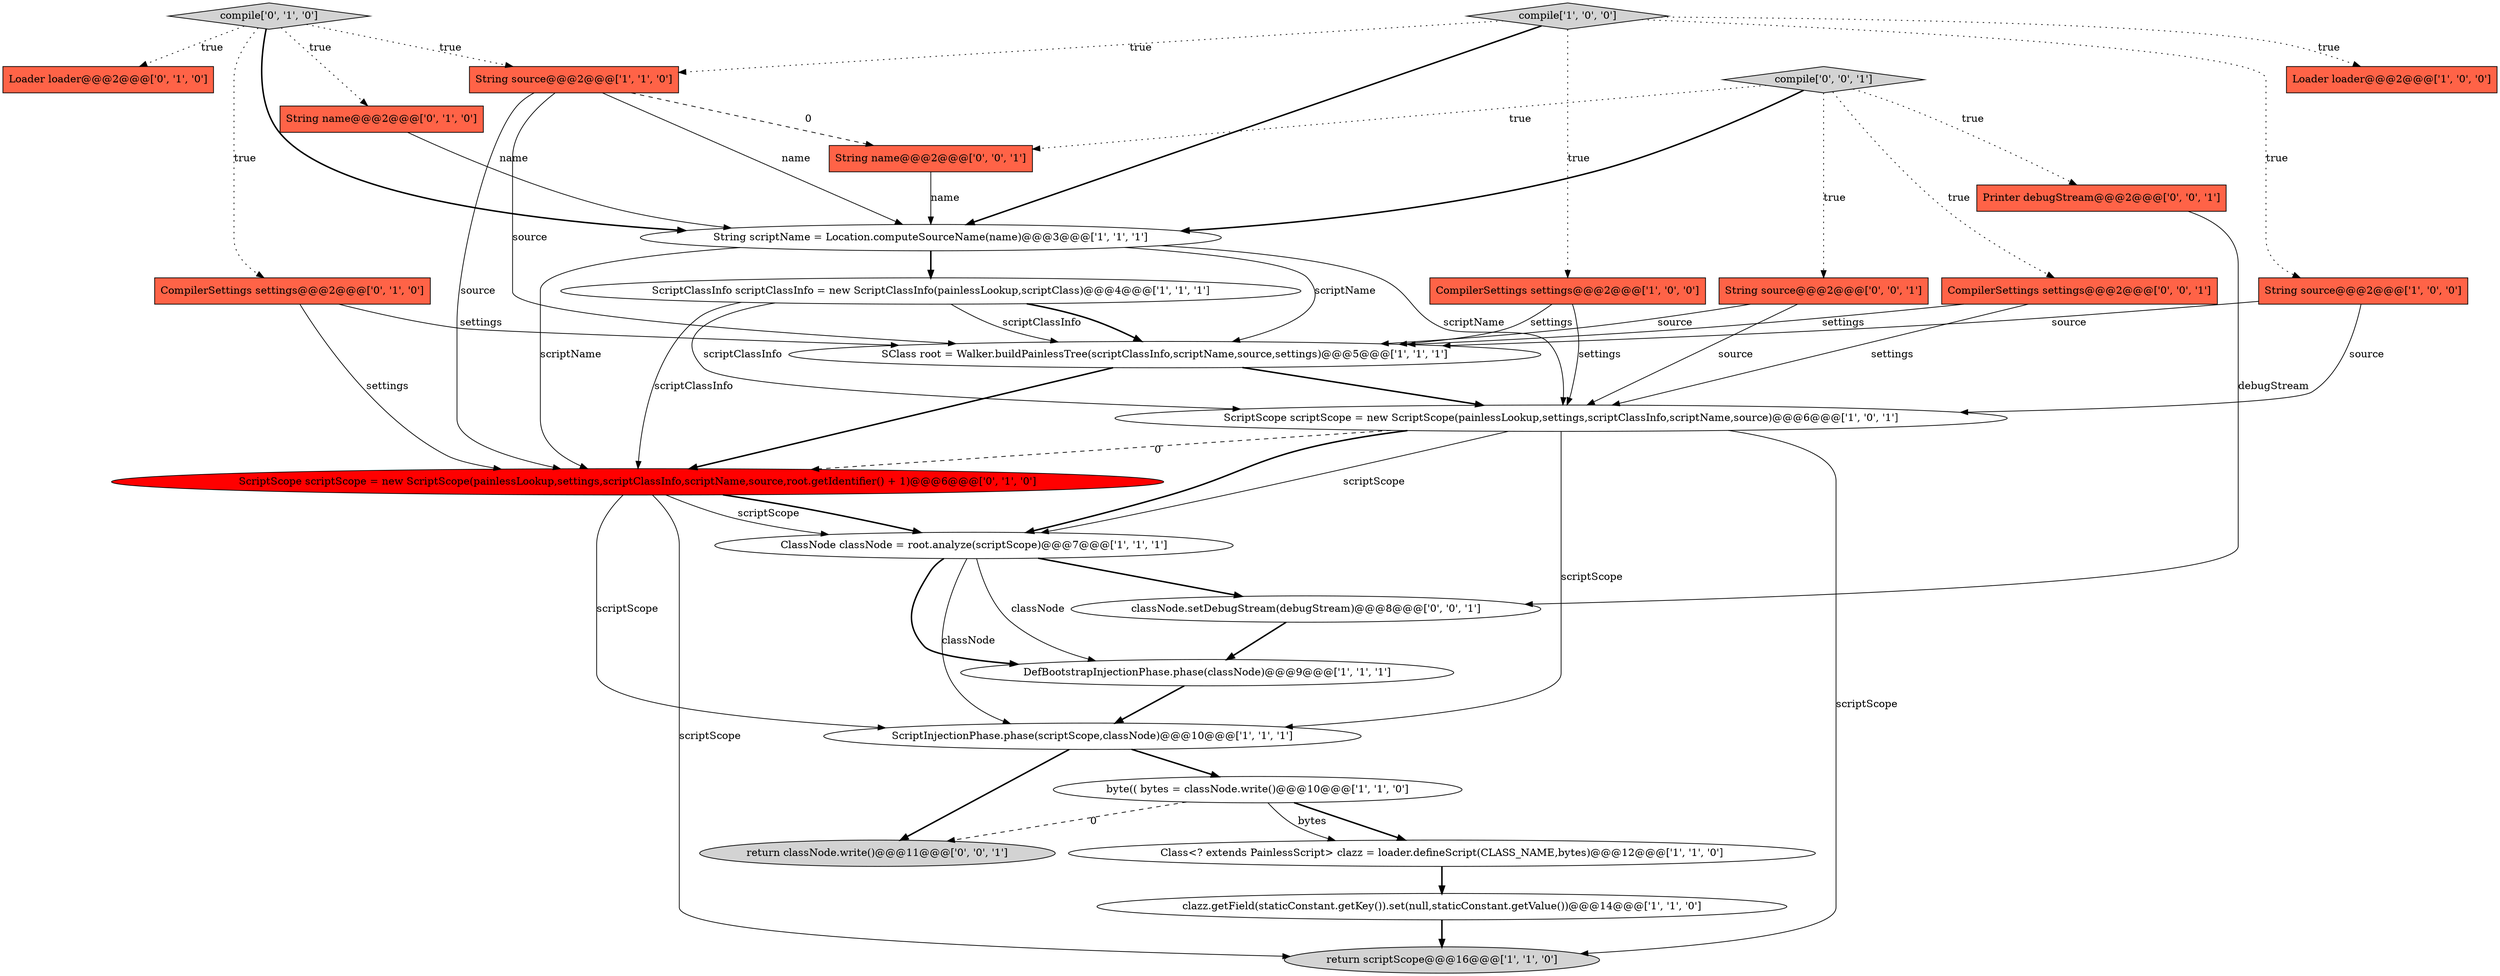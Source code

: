 digraph {
16 [style = filled, label = "compile['0', '1', '0']", fillcolor = lightgray, shape = diamond image = "AAA0AAABBB2BBB"];
6 [style = filled, label = "ScriptInjectionPhase.phase(scriptScope,classNode)@@@10@@@['1', '1', '1']", fillcolor = white, shape = ellipse image = "AAA0AAABBB1BBB"];
19 [style = filled, label = "Loader loader@@@2@@@['0', '1', '0']", fillcolor = tomato, shape = box image = "AAA0AAABBB2BBB"];
14 [style = filled, label = "ClassNode classNode = root.analyze(scriptScope)@@@7@@@['1', '1', '1']", fillcolor = white, shape = ellipse image = "AAA0AAABBB1BBB"];
24 [style = filled, label = "Printer debugStream@@@2@@@['0', '0', '1']", fillcolor = tomato, shape = box image = "AAA0AAABBB3BBB"];
0 [style = filled, label = "ScriptScope scriptScope = new ScriptScope(painlessLookup,settings,scriptClassInfo,scriptName,source)@@@6@@@['1', '0', '1']", fillcolor = white, shape = ellipse image = "AAA0AAABBB1BBB"];
3 [style = filled, label = "byte(( bytes = classNode.write()@@@10@@@['1', '1', '0']", fillcolor = white, shape = ellipse image = "AAA0AAABBB1BBB"];
25 [style = filled, label = "CompilerSettings settings@@@2@@@['0', '0', '1']", fillcolor = tomato, shape = box image = "AAA0AAABBB3BBB"];
13 [style = filled, label = "String source@@@2@@@['1', '1', '0']", fillcolor = tomato, shape = box image = "AAA0AAABBB1BBB"];
11 [style = filled, label = "String source@@@2@@@['1', '0', '0']", fillcolor = tomato, shape = box image = "AAA0AAABBB1BBB"];
27 [style = filled, label = "classNode.setDebugStream(debugStream)@@@8@@@['0', '0', '1']", fillcolor = white, shape = ellipse image = "AAA0AAABBB3BBB"];
18 [style = filled, label = "String name@@@2@@@['0', '1', '0']", fillcolor = tomato, shape = box image = "AAA0AAABBB2BBB"];
26 [style = filled, label = "String name@@@2@@@['0', '0', '1']", fillcolor = tomato, shape = box image = "AAA0AAABBB3BBB"];
2 [style = filled, label = "return scriptScope@@@16@@@['1', '1', '0']", fillcolor = lightgray, shape = ellipse image = "AAA0AAABBB1BBB"];
7 [style = filled, label = "CompilerSettings settings@@@2@@@['1', '0', '0']", fillcolor = tomato, shape = box image = "AAA0AAABBB1BBB"];
9 [style = filled, label = "Class<? extends PainlessScript> clazz = loader.defineScript(CLASS_NAME,bytes)@@@12@@@['1', '1', '0']", fillcolor = white, shape = ellipse image = "AAA0AAABBB1BBB"];
1 [style = filled, label = "clazz.getField(staticConstant.getKey()).set(null,staticConstant.getValue())@@@14@@@['1', '1', '0']", fillcolor = white, shape = ellipse image = "AAA0AAABBB1BBB"];
5 [style = filled, label = "ScriptClassInfo scriptClassInfo = new ScriptClassInfo(painlessLookup,scriptClass)@@@4@@@['1', '1', '1']", fillcolor = white, shape = ellipse image = "AAA0AAABBB1BBB"];
15 [style = filled, label = "compile['1', '0', '0']", fillcolor = lightgray, shape = diamond image = "AAA0AAABBB1BBB"];
4 [style = filled, label = "DefBootstrapInjectionPhase.phase(classNode)@@@9@@@['1', '1', '1']", fillcolor = white, shape = ellipse image = "AAA0AAABBB1BBB"];
22 [style = filled, label = "String source@@@2@@@['0', '0', '1']", fillcolor = tomato, shape = box image = "AAA0AAABBB3BBB"];
21 [style = filled, label = "compile['0', '0', '1']", fillcolor = lightgray, shape = diamond image = "AAA0AAABBB3BBB"];
17 [style = filled, label = "ScriptScope scriptScope = new ScriptScope(painlessLookup,settings,scriptClassInfo,scriptName,source,root.getIdentifier() + 1)@@@6@@@['0', '1', '0']", fillcolor = red, shape = ellipse image = "AAA1AAABBB2BBB"];
20 [style = filled, label = "CompilerSettings settings@@@2@@@['0', '1', '0']", fillcolor = tomato, shape = box image = "AAA0AAABBB2BBB"];
8 [style = filled, label = "String scriptName = Location.computeSourceName(name)@@@3@@@['1', '1', '1']", fillcolor = white, shape = ellipse image = "AAA0AAABBB1BBB"];
10 [style = filled, label = "SClass root = Walker.buildPainlessTree(scriptClassInfo,scriptName,source,settings)@@@5@@@['1', '1', '1']", fillcolor = white, shape = ellipse image = "AAA0AAABBB1BBB"];
12 [style = filled, label = "Loader loader@@@2@@@['1', '0', '0']", fillcolor = tomato, shape = box image = "AAA0AAABBB1BBB"];
23 [style = filled, label = "return classNode.write()@@@11@@@['0', '0', '1']", fillcolor = lightgray, shape = ellipse image = "AAA0AAABBB3BBB"];
16->19 [style = dotted, label="true"];
5->10 [style = bold, label=""];
6->3 [style = bold, label=""];
5->10 [style = solid, label="scriptClassInfo"];
20->17 [style = solid, label="settings"];
0->2 [style = solid, label="scriptScope"];
22->0 [style = solid, label="source"];
14->6 [style = solid, label="classNode"];
13->10 [style = solid, label="source"];
16->8 [style = bold, label=""];
16->13 [style = dotted, label="true"];
20->10 [style = solid, label="settings"];
4->6 [style = bold, label=""];
6->23 [style = bold, label=""];
11->10 [style = solid, label="source"];
8->0 [style = solid, label="scriptName"];
21->8 [style = bold, label=""];
16->20 [style = dotted, label="true"];
21->22 [style = dotted, label="true"];
10->17 [style = bold, label=""];
8->10 [style = solid, label="scriptName"];
7->10 [style = solid, label="settings"];
15->7 [style = dotted, label="true"];
0->17 [style = dashed, label="0"];
13->26 [style = dashed, label="0"];
13->17 [style = solid, label="source"];
15->13 [style = dotted, label="true"];
3->9 [style = solid, label="bytes"];
3->9 [style = bold, label=""];
21->25 [style = dotted, label="true"];
3->23 [style = dashed, label="0"];
27->4 [style = bold, label=""];
0->14 [style = bold, label=""];
17->6 [style = solid, label="scriptScope"];
5->0 [style = solid, label="scriptClassInfo"];
8->5 [style = bold, label=""];
21->26 [style = dotted, label="true"];
21->24 [style = dotted, label="true"];
17->14 [style = bold, label=""];
26->8 [style = solid, label="name"];
8->17 [style = solid, label="scriptName"];
25->0 [style = solid, label="settings"];
10->0 [style = bold, label=""];
15->11 [style = dotted, label="true"];
15->12 [style = dotted, label="true"];
13->8 [style = solid, label="name"];
17->2 [style = solid, label="scriptScope"];
5->17 [style = solid, label="scriptClassInfo"];
14->4 [style = solid, label="classNode"];
0->14 [style = solid, label="scriptScope"];
11->0 [style = solid, label="source"];
25->10 [style = solid, label="settings"];
1->2 [style = bold, label=""];
14->27 [style = bold, label=""];
17->14 [style = solid, label="scriptScope"];
9->1 [style = bold, label=""];
24->27 [style = solid, label="debugStream"];
22->10 [style = solid, label="source"];
15->8 [style = bold, label=""];
18->8 [style = solid, label="name"];
7->0 [style = solid, label="settings"];
14->4 [style = bold, label=""];
0->6 [style = solid, label="scriptScope"];
16->18 [style = dotted, label="true"];
}
